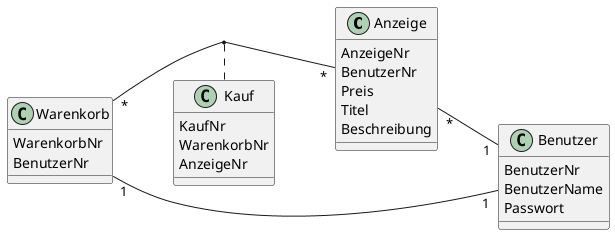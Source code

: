 @startuml
'https://plantuml.com/class-diagram

left to right direction

class Anzeige{
    AnzeigeNr
    BenutzerNr
    Preis
    Titel
    Beschreibung
}

class Benutzer{
    BenutzerNr
    BenutzerName
    Passwort
}

class Warenkorb{
    WarenkorbNr
    BenutzerNr
}
Anzeige "*" -- "1" Benutzer

Warenkorb "1" -- "1"Benutzer

Warenkorb"*" -- "*"Anzeige


(Warenkorb, Anzeige) ... Kauf

class Kauf{
    KaufNr
    WarenkorbNr
    AnzeigeNr
}

@enduml